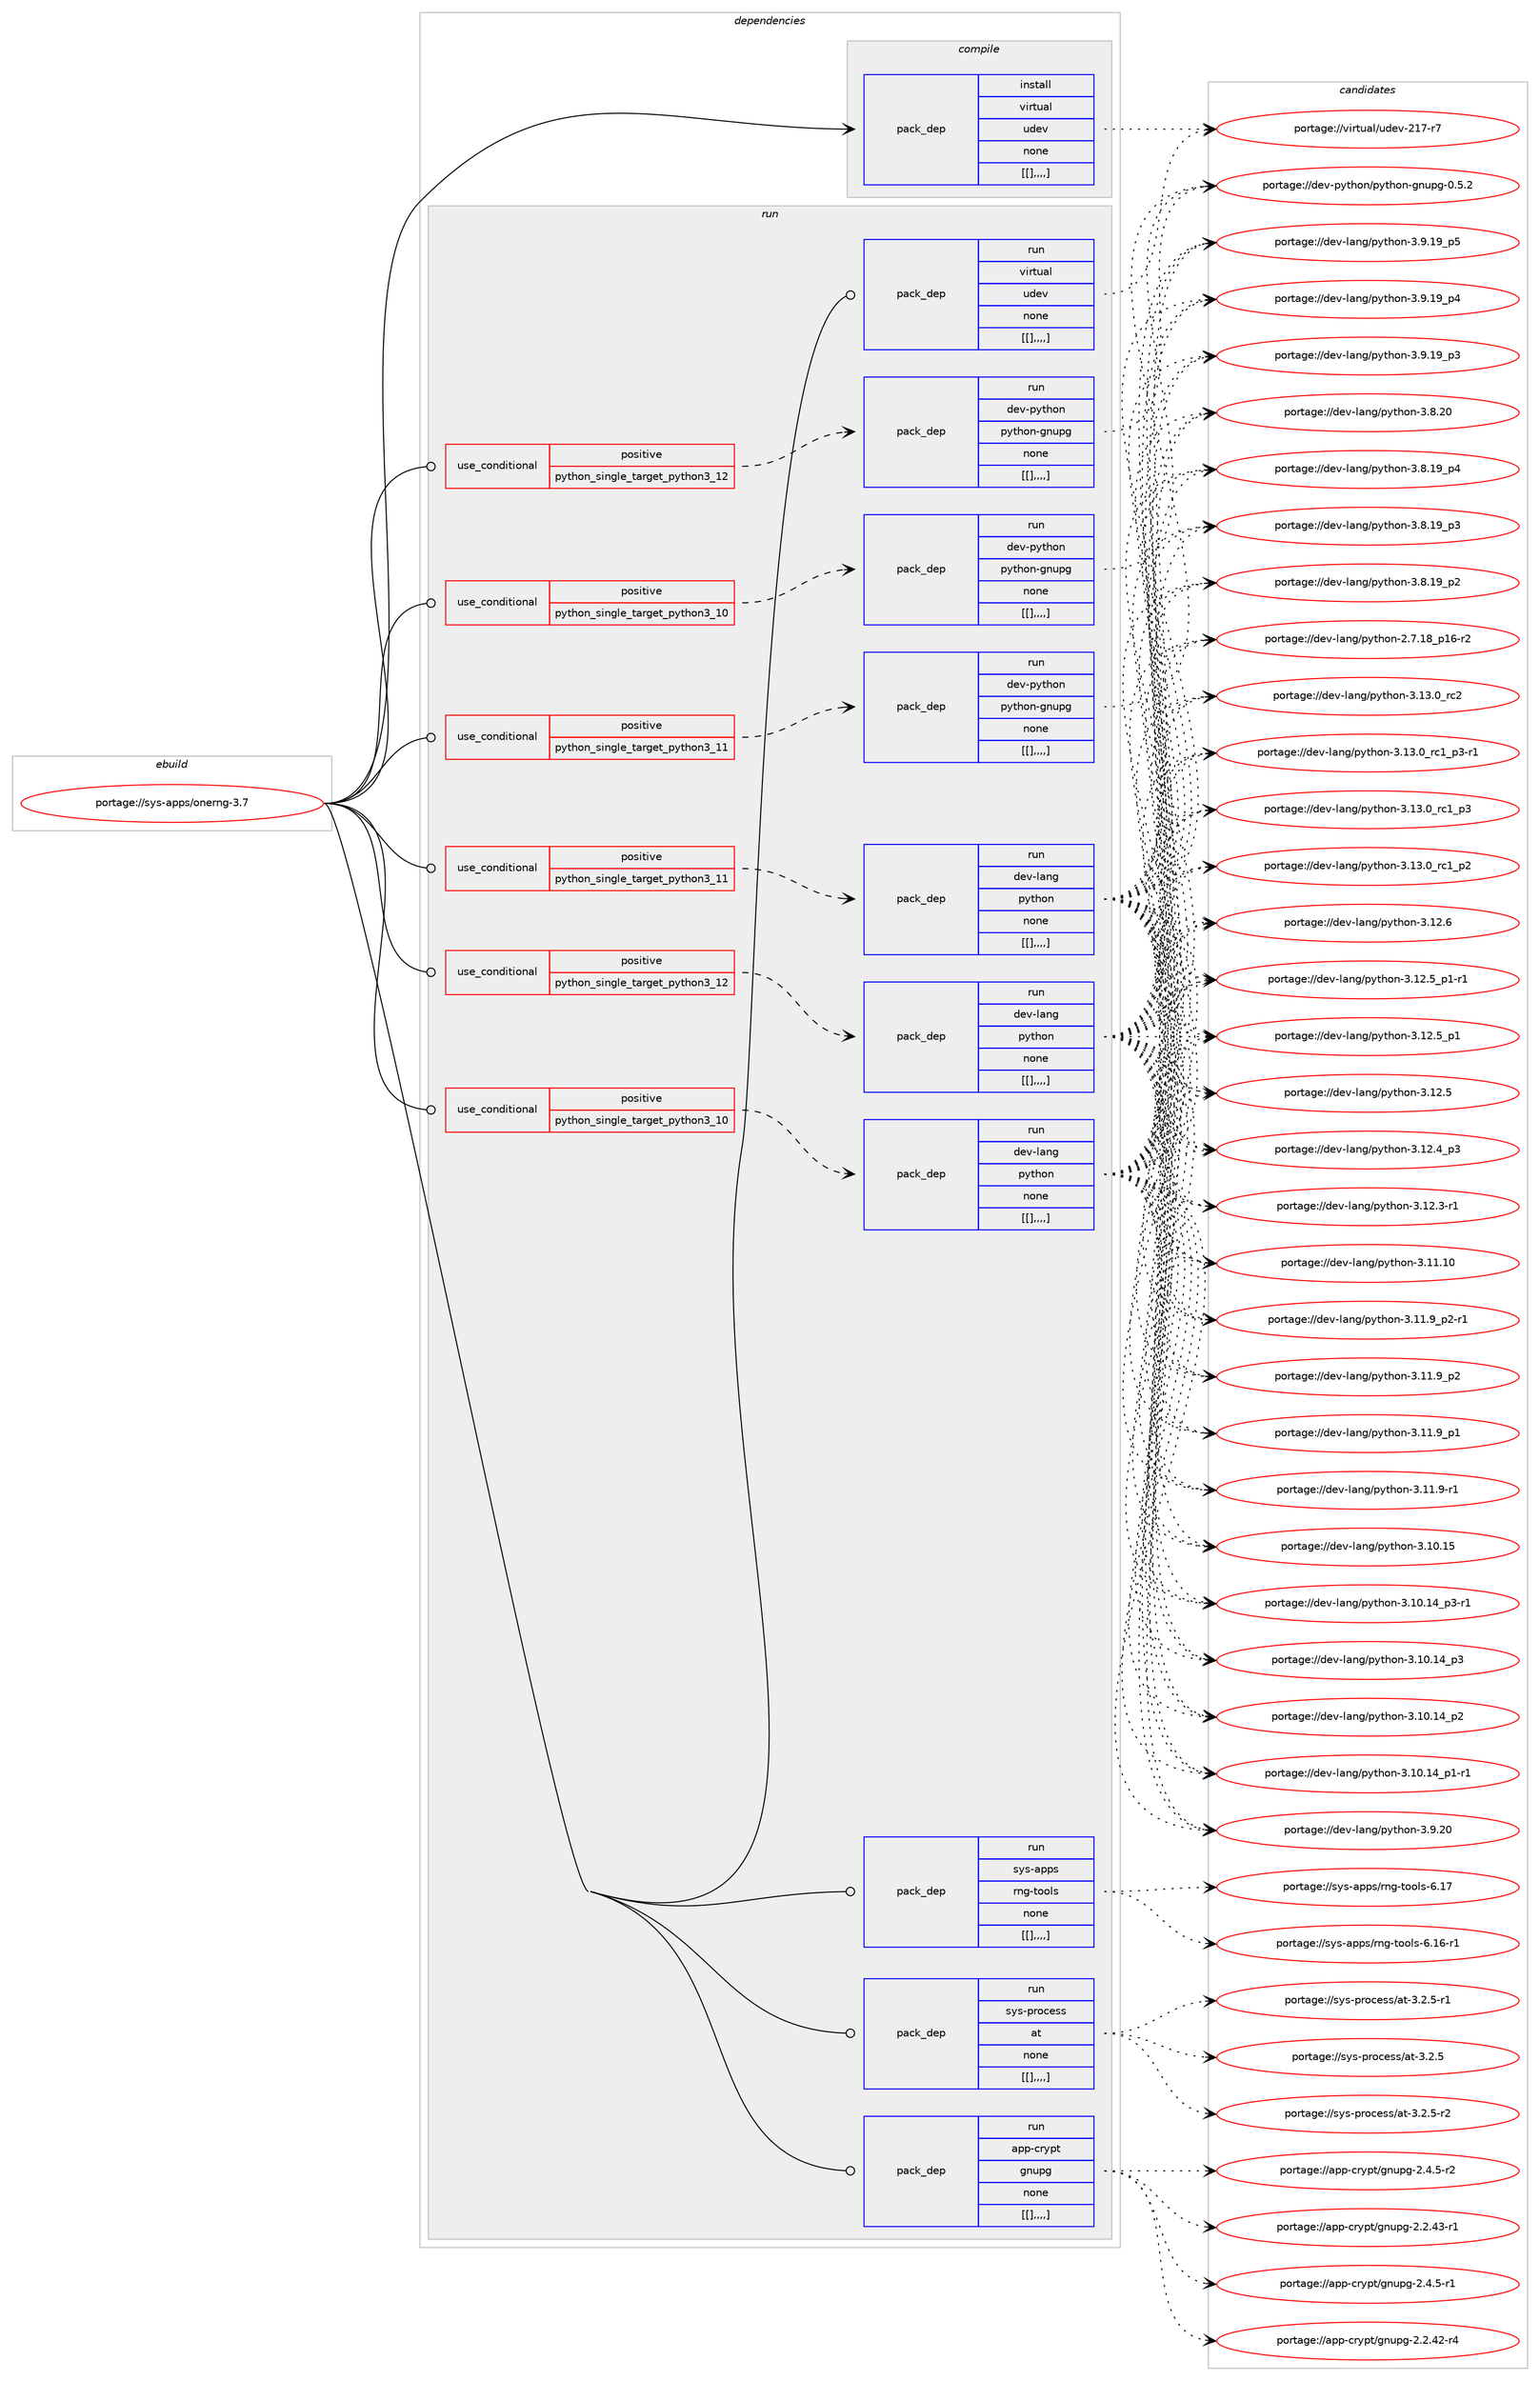 digraph prolog {

# *************
# Graph options
# *************

newrank=true;
concentrate=true;
compound=true;
graph [rankdir=LR,fontname=Helvetica,fontsize=10,ranksep=1.5];#, ranksep=2.5, nodesep=0.2];
edge  [arrowhead=vee];
node  [fontname=Helvetica,fontsize=10];

# **********
# The ebuild
# **********

subgraph cluster_leftcol {
color=gray;
label=<<i>ebuild</i>>;
id [label="portage://sys-apps/onerng-3.7", color=red, width=4, href="../sys-apps/onerng-3.7.svg"];
}

# ****************
# The dependencies
# ****************

subgraph cluster_midcol {
color=gray;
label=<<i>dependencies</i>>;
subgraph cluster_compile {
fillcolor="#eeeeee";
style=filled;
label=<<i>compile</i>>;
subgraph pack319407 {
dependency437937 [label=<<TABLE BORDER="0" CELLBORDER="1" CELLSPACING="0" CELLPADDING="4" WIDTH="220"><TR><TD ROWSPAN="6" CELLPADDING="30">pack_dep</TD></TR><TR><TD WIDTH="110">install</TD></TR><TR><TD>virtual</TD></TR><TR><TD>udev</TD></TR><TR><TD>none</TD></TR><TR><TD>[[],,,,]</TD></TR></TABLE>>, shape=none, color=blue];
}
id:e -> dependency437937:w [weight=20,style="solid",arrowhead="vee"];
}
subgraph cluster_compileandrun {
fillcolor="#eeeeee";
style=filled;
label=<<i>compile and run</i>>;
}
subgraph cluster_run {
fillcolor="#eeeeee";
style=filled;
label=<<i>run</i>>;
subgraph cond115476 {
dependency437938 [label=<<TABLE BORDER="0" CELLBORDER="1" CELLSPACING="0" CELLPADDING="4"><TR><TD ROWSPAN="3" CELLPADDING="10">use_conditional</TD></TR><TR><TD>positive</TD></TR><TR><TD>python_single_target_python3_10</TD></TR></TABLE>>, shape=none, color=red];
subgraph pack319408 {
dependency437939 [label=<<TABLE BORDER="0" CELLBORDER="1" CELLSPACING="0" CELLPADDING="4" WIDTH="220"><TR><TD ROWSPAN="6" CELLPADDING="30">pack_dep</TD></TR><TR><TD WIDTH="110">run</TD></TR><TR><TD>dev-lang</TD></TR><TR><TD>python</TD></TR><TR><TD>none</TD></TR><TR><TD>[[],,,,]</TD></TR></TABLE>>, shape=none, color=blue];
}
dependency437938:e -> dependency437939:w [weight=20,style="dashed",arrowhead="vee"];
}
id:e -> dependency437938:w [weight=20,style="solid",arrowhead="odot"];
subgraph cond115477 {
dependency437940 [label=<<TABLE BORDER="0" CELLBORDER="1" CELLSPACING="0" CELLPADDING="4"><TR><TD ROWSPAN="3" CELLPADDING="10">use_conditional</TD></TR><TR><TD>positive</TD></TR><TR><TD>python_single_target_python3_10</TD></TR></TABLE>>, shape=none, color=red];
subgraph pack319409 {
dependency437941 [label=<<TABLE BORDER="0" CELLBORDER="1" CELLSPACING="0" CELLPADDING="4" WIDTH="220"><TR><TD ROWSPAN="6" CELLPADDING="30">pack_dep</TD></TR><TR><TD WIDTH="110">run</TD></TR><TR><TD>dev-python</TD></TR><TR><TD>python-gnupg</TD></TR><TR><TD>none</TD></TR><TR><TD>[[],,,,]</TD></TR></TABLE>>, shape=none, color=blue];
}
dependency437940:e -> dependency437941:w [weight=20,style="dashed",arrowhead="vee"];
}
id:e -> dependency437940:w [weight=20,style="solid",arrowhead="odot"];
subgraph cond115478 {
dependency437942 [label=<<TABLE BORDER="0" CELLBORDER="1" CELLSPACING="0" CELLPADDING="4"><TR><TD ROWSPAN="3" CELLPADDING="10">use_conditional</TD></TR><TR><TD>positive</TD></TR><TR><TD>python_single_target_python3_11</TD></TR></TABLE>>, shape=none, color=red];
subgraph pack319410 {
dependency437943 [label=<<TABLE BORDER="0" CELLBORDER="1" CELLSPACING="0" CELLPADDING="4" WIDTH="220"><TR><TD ROWSPAN="6" CELLPADDING="30">pack_dep</TD></TR><TR><TD WIDTH="110">run</TD></TR><TR><TD>dev-lang</TD></TR><TR><TD>python</TD></TR><TR><TD>none</TD></TR><TR><TD>[[],,,,]</TD></TR></TABLE>>, shape=none, color=blue];
}
dependency437942:e -> dependency437943:w [weight=20,style="dashed",arrowhead="vee"];
}
id:e -> dependency437942:w [weight=20,style="solid",arrowhead="odot"];
subgraph cond115479 {
dependency437944 [label=<<TABLE BORDER="0" CELLBORDER="1" CELLSPACING="0" CELLPADDING="4"><TR><TD ROWSPAN="3" CELLPADDING="10">use_conditional</TD></TR><TR><TD>positive</TD></TR><TR><TD>python_single_target_python3_11</TD></TR></TABLE>>, shape=none, color=red];
subgraph pack319411 {
dependency437945 [label=<<TABLE BORDER="0" CELLBORDER="1" CELLSPACING="0" CELLPADDING="4" WIDTH="220"><TR><TD ROWSPAN="6" CELLPADDING="30">pack_dep</TD></TR><TR><TD WIDTH="110">run</TD></TR><TR><TD>dev-python</TD></TR><TR><TD>python-gnupg</TD></TR><TR><TD>none</TD></TR><TR><TD>[[],,,,]</TD></TR></TABLE>>, shape=none, color=blue];
}
dependency437944:e -> dependency437945:w [weight=20,style="dashed",arrowhead="vee"];
}
id:e -> dependency437944:w [weight=20,style="solid",arrowhead="odot"];
subgraph cond115480 {
dependency437946 [label=<<TABLE BORDER="0" CELLBORDER="1" CELLSPACING="0" CELLPADDING="4"><TR><TD ROWSPAN="3" CELLPADDING="10">use_conditional</TD></TR><TR><TD>positive</TD></TR><TR><TD>python_single_target_python3_12</TD></TR></TABLE>>, shape=none, color=red];
subgraph pack319412 {
dependency437947 [label=<<TABLE BORDER="0" CELLBORDER="1" CELLSPACING="0" CELLPADDING="4" WIDTH="220"><TR><TD ROWSPAN="6" CELLPADDING="30">pack_dep</TD></TR><TR><TD WIDTH="110">run</TD></TR><TR><TD>dev-lang</TD></TR><TR><TD>python</TD></TR><TR><TD>none</TD></TR><TR><TD>[[],,,,]</TD></TR></TABLE>>, shape=none, color=blue];
}
dependency437946:e -> dependency437947:w [weight=20,style="dashed",arrowhead="vee"];
}
id:e -> dependency437946:w [weight=20,style="solid",arrowhead="odot"];
subgraph cond115481 {
dependency437948 [label=<<TABLE BORDER="0" CELLBORDER="1" CELLSPACING="0" CELLPADDING="4"><TR><TD ROWSPAN="3" CELLPADDING="10">use_conditional</TD></TR><TR><TD>positive</TD></TR><TR><TD>python_single_target_python3_12</TD></TR></TABLE>>, shape=none, color=red];
subgraph pack319413 {
dependency437949 [label=<<TABLE BORDER="0" CELLBORDER="1" CELLSPACING="0" CELLPADDING="4" WIDTH="220"><TR><TD ROWSPAN="6" CELLPADDING="30">pack_dep</TD></TR><TR><TD WIDTH="110">run</TD></TR><TR><TD>dev-python</TD></TR><TR><TD>python-gnupg</TD></TR><TR><TD>none</TD></TR><TR><TD>[[],,,,]</TD></TR></TABLE>>, shape=none, color=blue];
}
dependency437948:e -> dependency437949:w [weight=20,style="dashed",arrowhead="vee"];
}
id:e -> dependency437948:w [weight=20,style="solid",arrowhead="odot"];
subgraph pack319414 {
dependency437950 [label=<<TABLE BORDER="0" CELLBORDER="1" CELLSPACING="0" CELLPADDING="4" WIDTH="220"><TR><TD ROWSPAN="6" CELLPADDING="30">pack_dep</TD></TR><TR><TD WIDTH="110">run</TD></TR><TR><TD>app-crypt</TD></TR><TR><TD>gnupg</TD></TR><TR><TD>none</TD></TR><TR><TD>[[],,,,]</TD></TR></TABLE>>, shape=none, color=blue];
}
id:e -> dependency437950:w [weight=20,style="solid",arrowhead="odot"];
subgraph pack319415 {
dependency437951 [label=<<TABLE BORDER="0" CELLBORDER="1" CELLSPACING="0" CELLPADDING="4" WIDTH="220"><TR><TD ROWSPAN="6" CELLPADDING="30">pack_dep</TD></TR><TR><TD WIDTH="110">run</TD></TR><TR><TD>sys-apps</TD></TR><TR><TD>rng-tools</TD></TR><TR><TD>none</TD></TR><TR><TD>[[],,,,]</TD></TR></TABLE>>, shape=none, color=blue];
}
id:e -> dependency437951:w [weight=20,style="solid",arrowhead="odot"];
subgraph pack319416 {
dependency437952 [label=<<TABLE BORDER="0" CELLBORDER="1" CELLSPACING="0" CELLPADDING="4" WIDTH="220"><TR><TD ROWSPAN="6" CELLPADDING="30">pack_dep</TD></TR><TR><TD WIDTH="110">run</TD></TR><TR><TD>sys-process</TD></TR><TR><TD>at</TD></TR><TR><TD>none</TD></TR><TR><TD>[[],,,,]</TD></TR></TABLE>>, shape=none, color=blue];
}
id:e -> dependency437952:w [weight=20,style="solid",arrowhead="odot"];
subgraph pack319417 {
dependency437953 [label=<<TABLE BORDER="0" CELLBORDER="1" CELLSPACING="0" CELLPADDING="4" WIDTH="220"><TR><TD ROWSPAN="6" CELLPADDING="30">pack_dep</TD></TR><TR><TD WIDTH="110">run</TD></TR><TR><TD>virtual</TD></TR><TR><TD>udev</TD></TR><TR><TD>none</TD></TR><TR><TD>[[],,,,]</TD></TR></TABLE>>, shape=none, color=blue];
}
id:e -> dependency437953:w [weight=20,style="solid",arrowhead="odot"];
}
}

# **************
# The candidates
# **************

subgraph cluster_choices {
rank=same;
color=gray;
label=<<i>candidates</i>>;

subgraph choice319407 {
color=black;
nodesep=1;
choice1181051141161179710847117100101118455049554511455 [label="portage://virtual/udev-217-r7", color=red, width=4,href="../virtual/udev-217-r7.svg"];
dependency437937:e -> choice1181051141161179710847117100101118455049554511455:w [style=dotted,weight="100"];
}
subgraph choice319408 {
color=black;
nodesep=1;
choice10010111845108971101034711212111610411111045514649514648951149950 [label="portage://dev-lang/python-3.13.0_rc2", color=red, width=4,href="../dev-lang/python-3.13.0_rc2.svg"];
choice1001011184510897110103471121211161041111104551464951464895114994995112514511449 [label="portage://dev-lang/python-3.13.0_rc1_p3-r1", color=red, width=4,href="../dev-lang/python-3.13.0_rc1_p3-r1.svg"];
choice100101118451089711010347112121116104111110455146495146489511499499511251 [label="portage://dev-lang/python-3.13.0_rc1_p3", color=red, width=4,href="../dev-lang/python-3.13.0_rc1_p3.svg"];
choice100101118451089711010347112121116104111110455146495146489511499499511250 [label="portage://dev-lang/python-3.13.0_rc1_p2", color=red, width=4,href="../dev-lang/python-3.13.0_rc1_p2.svg"];
choice10010111845108971101034711212111610411111045514649504654 [label="portage://dev-lang/python-3.12.6", color=red, width=4,href="../dev-lang/python-3.12.6.svg"];
choice1001011184510897110103471121211161041111104551464950465395112494511449 [label="portage://dev-lang/python-3.12.5_p1-r1", color=red, width=4,href="../dev-lang/python-3.12.5_p1-r1.svg"];
choice100101118451089711010347112121116104111110455146495046539511249 [label="portage://dev-lang/python-3.12.5_p1", color=red, width=4,href="../dev-lang/python-3.12.5_p1.svg"];
choice10010111845108971101034711212111610411111045514649504653 [label="portage://dev-lang/python-3.12.5", color=red, width=4,href="../dev-lang/python-3.12.5.svg"];
choice100101118451089711010347112121116104111110455146495046529511251 [label="portage://dev-lang/python-3.12.4_p3", color=red, width=4,href="../dev-lang/python-3.12.4_p3.svg"];
choice100101118451089711010347112121116104111110455146495046514511449 [label="portage://dev-lang/python-3.12.3-r1", color=red, width=4,href="../dev-lang/python-3.12.3-r1.svg"];
choice1001011184510897110103471121211161041111104551464949464948 [label="portage://dev-lang/python-3.11.10", color=red, width=4,href="../dev-lang/python-3.11.10.svg"];
choice1001011184510897110103471121211161041111104551464949465795112504511449 [label="portage://dev-lang/python-3.11.9_p2-r1", color=red, width=4,href="../dev-lang/python-3.11.9_p2-r1.svg"];
choice100101118451089711010347112121116104111110455146494946579511250 [label="portage://dev-lang/python-3.11.9_p2", color=red, width=4,href="../dev-lang/python-3.11.9_p2.svg"];
choice100101118451089711010347112121116104111110455146494946579511249 [label="portage://dev-lang/python-3.11.9_p1", color=red, width=4,href="../dev-lang/python-3.11.9_p1.svg"];
choice100101118451089711010347112121116104111110455146494946574511449 [label="portage://dev-lang/python-3.11.9-r1", color=red, width=4,href="../dev-lang/python-3.11.9-r1.svg"];
choice1001011184510897110103471121211161041111104551464948464953 [label="portage://dev-lang/python-3.10.15", color=red, width=4,href="../dev-lang/python-3.10.15.svg"];
choice100101118451089711010347112121116104111110455146494846495295112514511449 [label="portage://dev-lang/python-3.10.14_p3-r1", color=red, width=4,href="../dev-lang/python-3.10.14_p3-r1.svg"];
choice10010111845108971101034711212111610411111045514649484649529511251 [label="portage://dev-lang/python-3.10.14_p3", color=red, width=4,href="../dev-lang/python-3.10.14_p3.svg"];
choice10010111845108971101034711212111610411111045514649484649529511250 [label="portage://dev-lang/python-3.10.14_p2", color=red, width=4,href="../dev-lang/python-3.10.14_p2.svg"];
choice100101118451089711010347112121116104111110455146494846495295112494511449 [label="portage://dev-lang/python-3.10.14_p1-r1", color=red, width=4,href="../dev-lang/python-3.10.14_p1-r1.svg"];
choice10010111845108971101034711212111610411111045514657465048 [label="portage://dev-lang/python-3.9.20", color=red, width=4,href="../dev-lang/python-3.9.20.svg"];
choice100101118451089711010347112121116104111110455146574649579511253 [label="portage://dev-lang/python-3.9.19_p5", color=red, width=4,href="../dev-lang/python-3.9.19_p5.svg"];
choice100101118451089711010347112121116104111110455146574649579511252 [label="portage://dev-lang/python-3.9.19_p4", color=red, width=4,href="../dev-lang/python-3.9.19_p4.svg"];
choice100101118451089711010347112121116104111110455146574649579511251 [label="portage://dev-lang/python-3.9.19_p3", color=red, width=4,href="../dev-lang/python-3.9.19_p3.svg"];
choice10010111845108971101034711212111610411111045514656465048 [label="portage://dev-lang/python-3.8.20", color=red, width=4,href="../dev-lang/python-3.8.20.svg"];
choice100101118451089711010347112121116104111110455146564649579511252 [label="portage://dev-lang/python-3.8.19_p4", color=red, width=4,href="../dev-lang/python-3.8.19_p4.svg"];
choice100101118451089711010347112121116104111110455146564649579511251 [label="portage://dev-lang/python-3.8.19_p3", color=red, width=4,href="../dev-lang/python-3.8.19_p3.svg"];
choice100101118451089711010347112121116104111110455146564649579511250 [label="portage://dev-lang/python-3.8.19_p2", color=red, width=4,href="../dev-lang/python-3.8.19_p2.svg"];
choice100101118451089711010347112121116104111110455046554649569511249544511450 [label="portage://dev-lang/python-2.7.18_p16-r2", color=red, width=4,href="../dev-lang/python-2.7.18_p16-r2.svg"];
dependency437939:e -> choice10010111845108971101034711212111610411111045514649514648951149950:w [style=dotted,weight="100"];
dependency437939:e -> choice1001011184510897110103471121211161041111104551464951464895114994995112514511449:w [style=dotted,weight="100"];
dependency437939:e -> choice100101118451089711010347112121116104111110455146495146489511499499511251:w [style=dotted,weight="100"];
dependency437939:e -> choice100101118451089711010347112121116104111110455146495146489511499499511250:w [style=dotted,weight="100"];
dependency437939:e -> choice10010111845108971101034711212111610411111045514649504654:w [style=dotted,weight="100"];
dependency437939:e -> choice1001011184510897110103471121211161041111104551464950465395112494511449:w [style=dotted,weight="100"];
dependency437939:e -> choice100101118451089711010347112121116104111110455146495046539511249:w [style=dotted,weight="100"];
dependency437939:e -> choice10010111845108971101034711212111610411111045514649504653:w [style=dotted,weight="100"];
dependency437939:e -> choice100101118451089711010347112121116104111110455146495046529511251:w [style=dotted,weight="100"];
dependency437939:e -> choice100101118451089711010347112121116104111110455146495046514511449:w [style=dotted,weight="100"];
dependency437939:e -> choice1001011184510897110103471121211161041111104551464949464948:w [style=dotted,weight="100"];
dependency437939:e -> choice1001011184510897110103471121211161041111104551464949465795112504511449:w [style=dotted,weight="100"];
dependency437939:e -> choice100101118451089711010347112121116104111110455146494946579511250:w [style=dotted,weight="100"];
dependency437939:e -> choice100101118451089711010347112121116104111110455146494946579511249:w [style=dotted,weight="100"];
dependency437939:e -> choice100101118451089711010347112121116104111110455146494946574511449:w [style=dotted,weight="100"];
dependency437939:e -> choice1001011184510897110103471121211161041111104551464948464953:w [style=dotted,weight="100"];
dependency437939:e -> choice100101118451089711010347112121116104111110455146494846495295112514511449:w [style=dotted,weight="100"];
dependency437939:e -> choice10010111845108971101034711212111610411111045514649484649529511251:w [style=dotted,weight="100"];
dependency437939:e -> choice10010111845108971101034711212111610411111045514649484649529511250:w [style=dotted,weight="100"];
dependency437939:e -> choice100101118451089711010347112121116104111110455146494846495295112494511449:w [style=dotted,weight="100"];
dependency437939:e -> choice10010111845108971101034711212111610411111045514657465048:w [style=dotted,weight="100"];
dependency437939:e -> choice100101118451089711010347112121116104111110455146574649579511253:w [style=dotted,weight="100"];
dependency437939:e -> choice100101118451089711010347112121116104111110455146574649579511252:w [style=dotted,weight="100"];
dependency437939:e -> choice100101118451089711010347112121116104111110455146574649579511251:w [style=dotted,weight="100"];
dependency437939:e -> choice10010111845108971101034711212111610411111045514656465048:w [style=dotted,weight="100"];
dependency437939:e -> choice100101118451089711010347112121116104111110455146564649579511252:w [style=dotted,weight="100"];
dependency437939:e -> choice100101118451089711010347112121116104111110455146564649579511251:w [style=dotted,weight="100"];
dependency437939:e -> choice100101118451089711010347112121116104111110455146564649579511250:w [style=dotted,weight="100"];
dependency437939:e -> choice100101118451089711010347112121116104111110455046554649569511249544511450:w [style=dotted,weight="100"];
}
subgraph choice319409 {
color=black;
nodesep=1;
choice100101118451121211161041111104711212111610411111045103110117112103454846534650 [label="portage://dev-python/python-gnupg-0.5.2", color=red, width=4,href="../dev-python/python-gnupg-0.5.2.svg"];
dependency437941:e -> choice100101118451121211161041111104711212111610411111045103110117112103454846534650:w [style=dotted,weight="100"];
}
subgraph choice319410 {
color=black;
nodesep=1;
choice10010111845108971101034711212111610411111045514649514648951149950 [label="portage://dev-lang/python-3.13.0_rc2", color=red, width=4,href="../dev-lang/python-3.13.0_rc2.svg"];
choice1001011184510897110103471121211161041111104551464951464895114994995112514511449 [label="portage://dev-lang/python-3.13.0_rc1_p3-r1", color=red, width=4,href="../dev-lang/python-3.13.0_rc1_p3-r1.svg"];
choice100101118451089711010347112121116104111110455146495146489511499499511251 [label="portage://dev-lang/python-3.13.0_rc1_p3", color=red, width=4,href="../dev-lang/python-3.13.0_rc1_p3.svg"];
choice100101118451089711010347112121116104111110455146495146489511499499511250 [label="portage://dev-lang/python-3.13.0_rc1_p2", color=red, width=4,href="../dev-lang/python-3.13.0_rc1_p2.svg"];
choice10010111845108971101034711212111610411111045514649504654 [label="portage://dev-lang/python-3.12.6", color=red, width=4,href="../dev-lang/python-3.12.6.svg"];
choice1001011184510897110103471121211161041111104551464950465395112494511449 [label="portage://dev-lang/python-3.12.5_p1-r1", color=red, width=4,href="../dev-lang/python-3.12.5_p1-r1.svg"];
choice100101118451089711010347112121116104111110455146495046539511249 [label="portage://dev-lang/python-3.12.5_p1", color=red, width=4,href="../dev-lang/python-3.12.5_p1.svg"];
choice10010111845108971101034711212111610411111045514649504653 [label="portage://dev-lang/python-3.12.5", color=red, width=4,href="../dev-lang/python-3.12.5.svg"];
choice100101118451089711010347112121116104111110455146495046529511251 [label="portage://dev-lang/python-3.12.4_p3", color=red, width=4,href="../dev-lang/python-3.12.4_p3.svg"];
choice100101118451089711010347112121116104111110455146495046514511449 [label="portage://dev-lang/python-3.12.3-r1", color=red, width=4,href="../dev-lang/python-3.12.3-r1.svg"];
choice1001011184510897110103471121211161041111104551464949464948 [label="portage://dev-lang/python-3.11.10", color=red, width=4,href="../dev-lang/python-3.11.10.svg"];
choice1001011184510897110103471121211161041111104551464949465795112504511449 [label="portage://dev-lang/python-3.11.9_p2-r1", color=red, width=4,href="../dev-lang/python-3.11.9_p2-r1.svg"];
choice100101118451089711010347112121116104111110455146494946579511250 [label="portage://dev-lang/python-3.11.9_p2", color=red, width=4,href="../dev-lang/python-3.11.9_p2.svg"];
choice100101118451089711010347112121116104111110455146494946579511249 [label="portage://dev-lang/python-3.11.9_p1", color=red, width=4,href="../dev-lang/python-3.11.9_p1.svg"];
choice100101118451089711010347112121116104111110455146494946574511449 [label="portage://dev-lang/python-3.11.9-r1", color=red, width=4,href="../dev-lang/python-3.11.9-r1.svg"];
choice1001011184510897110103471121211161041111104551464948464953 [label="portage://dev-lang/python-3.10.15", color=red, width=4,href="../dev-lang/python-3.10.15.svg"];
choice100101118451089711010347112121116104111110455146494846495295112514511449 [label="portage://dev-lang/python-3.10.14_p3-r1", color=red, width=4,href="../dev-lang/python-3.10.14_p3-r1.svg"];
choice10010111845108971101034711212111610411111045514649484649529511251 [label="portage://dev-lang/python-3.10.14_p3", color=red, width=4,href="../dev-lang/python-3.10.14_p3.svg"];
choice10010111845108971101034711212111610411111045514649484649529511250 [label="portage://dev-lang/python-3.10.14_p2", color=red, width=4,href="../dev-lang/python-3.10.14_p2.svg"];
choice100101118451089711010347112121116104111110455146494846495295112494511449 [label="portage://dev-lang/python-3.10.14_p1-r1", color=red, width=4,href="../dev-lang/python-3.10.14_p1-r1.svg"];
choice10010111845108971101034711212111610411111045514657465048 [label="portage://dev-lang/python-3.9.20", color=red, width=4,href="../dev-lang/python-3.9.20.svg"];
choice100101118451089711010347112121116104111110455146574649579511253 [label="portage://dev-lang/python-3.9.19_p5", color=red, width=4,href="../dev-lang/python-3.9.19_p5.svg"];
choice100101118451089711010347112121116104111110455146574649579511252 [label="portage://dev-lang/python-3.9.19_p4", color=red, width=4,href="../dev-lang/python-3.9.19_p4.svg"];
choice100101118451089711010347112121116104111110455146574649579511251 [label="portage://dev-lang/python-3.9.19_p3", color=red, width=4,href="../dev-lang/python-3.9.19_p3.svg"];
choice10010111845108971101034711212111610411111045514656465048 [label="portage://dev-lang/python-3.8.20", color=red, width=4,href="../dev-lang/python-3.8.20.svg"];
choice100101118451089711010347112121116104111110455146564649579511252 [label="portage://dev-lang/python-3.8.19_p4", color=red, width=4,href="../dev-lang/python-3.8.19_p4.svg"];
choice100101118451089711010347112121116104111110455146564649579511251 [label="portage://dev-lang/python-3.8.19_p3", color=red, width=4,href="../dev-lang/python-3.8.19_p3.svg"];
choice100101118451089711010347112121116104111110455146564649579511250 [label="portage://dev-lang/python-3.8.19_p2", color=red, width=4,href="../dev-lang/python-3.8.19_p2.svg"];
choice100101118451089711010347112121116104111110455046554649569511249544511450 [label="portage://dev-lang/python-2.7.18_p16-r2", color=red, width=4,href="../dev-lang/python-2.7.18_p16-r2.svg"];
dependency437943:e -> choice10010111845108971101034711212111610411111045514649514648951149950:w [style=dotted,weight="100"];
dependency437943:e -> choice1001011184510897110103471121211161041111104551464951464895114994995112514511449:w [style=dotted,weight="100"];
dependency437943:e -> choice100101118451089711010347112121116104111110455146495146489511499499511251:w [style=dotted,weight="100"];
dependency437943:e -> choice100101118451089711010347112121116104111110455146495146489511499499511250:w [style=dotted,weight="100"];
dependency437943:e -> choice10010111845108971101034711212111610411111045514649504654:w [style=dotted,weight="100"];
dependency437943:e -> choice1001011184510897110103471121211161041111104551464950465395112494511449:w [style=dotted,weight="100"];
dependency437943:e -> choice100101118451089711010347112121116104111110455146495046539511249:w [style=dotted,weight="100"];
dependency437943:e -> choice10010111845108971101034711212111610411111045514649504653:w [style=dotted,weight="100"];
dependency437943:e -> choice100101118451089711010347112121116104111110455146495046529511251:w [style=dotted,weight="100"];
dependency437943:e -> choice100101118451089711010347112121116104111110455146495046514511449:w [style=dotted,weight="100"];
dependency437943:e -> choice1001011184510897110103471121211161041111104551464949464948:w [style=dotted,weight="100"];
dependency437943:e -> choice1001011184510897110103471121211161041111104551464949465795112504511449:w [style=dotted,weight="100"];
dependency437943:e -> choice100101118451089711010347112121116104111110455146494946579511250:w [style=dotted,weight="100"];
dependency437943:e -> choice100101118451089711010347112121116104111110455146494946579511249:w [style=dotted,weight="100"];
dependency437943:e -> choice100101118451089711010347112121116104111110455146494946574511449:w [style=dotted,weight="100"];
dependency437943:e -> choice1001011184510897110103471121211161041111104551464948464953:w [style=dotted,weight="100"];
dependency437943:e -> choice100101118451089711010347112121116104111110455146494846495295112514511449:w [style=dotted,weight="100"];
dependency437943:e -> choice10010111845108971101034711212111610411111045514649484649529511251:w [style=dotted,weight="100"];
dependency437943:e -> choice10010111845108971101034711212111610411111045514649484649529511250:w [style=dotted,weight="100"];
dependency437943:e -> choice100101118451089711010347112121116104111110455146494846495295112494511449:w [style=dotted,weight="100"];
dependency437943:e -> choice10010111845108971101034711212111610411111045514657465048:w [style=dotted,weight="100"];
dependency437943:e -> choice100101118451089711010347112121116104111110455146574649579511253:w [style=dotted,weight="100"];
dependency437943:e -> choice100101118451089711010347112121116104111110455146574649579511252:w [style=dotted,weight="100"];
dependency437943:e -> choice100101118451089711010347112121116104111110455146574649579511251:w [style=dotted,weight="100"];
dependency437943:e -> choice10010111845108971101034711212111610411111045514656465048:w [style=dotted,weight="100"];
dependency437943:e -> choice100101118451089711010347112121116104111110455146564649579511252:w [style=dotted,weight="100"];
dependency437943:e -> choice100101118451089711010347112121116104111110455146564649579511251:w [style=dotted,weight="100"];
dependency437943:e -> choice100101118451089711010347112121116104111110455146564649579511250:w [style=dotted,weight="100"];
dependency437943:e -> choice100101118451089711010347112121116104111110455046554649569511249544511450:w [style=dotted,weight="100"];
}
subgraph choice319411 {
color=black;
nodesep=1;
choice100101118451121211161041111104711212111610411111045103110117112103454846534650 [label="portage://dev-python/python-gnupg-0.5.2", color=red, width=4,href="../dev-python/python-gnupg-0.5.2.svg"];
dependency437945:e -> choice100101118451121211161041111104711212111610411111045103110117112103454846534650:w [style=dotted,weight="100"];
}
subgraph choice319412 {
color=black;
nodesep=1;
choice10010111845108971101034711212111610411111045514649514648951149950 [label="portage://dev-lang/python-3.13.0_rc2", color=red, width=4,href="../dev-lang/python-3.13.0_rc2.svg"];
choice1001011184510897110103471121211161041111104551464951464895114994995112514511449 [label="portage://dev-lang/python-3.13.0_rc1_p3-r1", color=red, width=4,href="../dev-lang/python-3.13.0_rc1_p3-r1.svg"];
choice100101118451089711010347112121116104111110455146495146489511499499511251 [label="portage://dev-lang/python-3.13.0_rc1_p3", color=red, width=4,href="../dev-lang/python-3.13.0_rc1_p3.svg"];
choice100101118451089711010347112121116104111110455146495146489511499499511250 [label="portage://dev-lang/python-3.13.0_rc1_p2", color=red, width=4,href="../dev-lang/python-3.13.0_rc1_p2.svg"];
choice10010111845108971101034711212111610411111045514649504654 [label="portage://dev-lang/python-3.12.6", color=red, width=4,href="../dev-lang/python-3.12.6.svg"];
choice1001011184510897110103471121211161041111104551464950465395112494511449 [label="portage://dev-lang/python-3.12.5_p1-r1", color=red, width=4,href="../dev-lang/python-3.12.5_p1-r1.svg"];
choice100101118451089711010347112121116104111110455146495046539511249 [label="portage://dev-lang/python-3.12.5_p1", color=red, width=4,href="../dev-lang/python-3.12.5_p1.svg"];
choice10010111845108971101034711212111610411111045514649504653 [label="portage://dev-lang/python-3.12.5", color=red, width=4,href="../dev-lang/python-3.12.5.svg"];
choice100101118451089711010347112121116104111110455146495046529511251 [label="portage://dev-lang/python-3.12.4_p3", color=red, width=4,href="../dev-lang/python-3.12.4_p3.svg"];
choice100101118451089711010347112121116104111110455146495046514511449 [label="portage://dev-lang/python-3.12.3-r1", color=red, width=4,href="../dev-lang/python-3.12.3-r1.svg"];
choice1001011184510897110103471121211161041111104551464949464948 [label="portage://dev-lang/python-3.11.10", color=red, width=4,href="../dev-lang/python-3.11.10.svg"];
choice1001011184510897110103471121211161041111104551464949465795112504511449 [label="portage://dev-lang/python-3.11.9_p2-r1", color=red, width=4,href="../dev-lang/python-3.11.9_p2-r1.svg"];
choice100101118451089711010347112121116104111110455146494946579511250 [label="portage://dev-lang/python-3.11.9_p2", color=red, width=4,href="../dev-lang/python-3.11.9_p2.svg"];
choice100101118451089711010347112121116104111110455146494946579511249 [label="portage://dev-lang/python-3.11.9_p1", color=red, width=4,href="../dev-lang/python-3.11.9_p1.svg"];
choice100101118451089711010347112121116104111110455146494946574511449 [label="portage://dev-lang/python-3.11.9-r1", color=red, width=4,href="../dev-lang/python-3.11.9-r1.svg"];
choice1001011184510897110103471121211161041111104551464948464953 [label="portage://dev-lang/python-3.10.15", color=red, width=4,href="../dev-lang/python-3.10.15.svg"];
choice100101118451089711010347112121116104111110455146494846495295112514511449 [label="portage://dev-lang/python-3.10.14_p3-r1", color=red, width=4,href="../dev-lang/python-3.10.14_p3-r1.svg"];
choice10010111845108971101034711212111610411111045514649484649529511251 [label="portage://dev-lang/python-3.10.14_p3", color=red, width=4,href="../dev-lang/python-3.10.14_p3.svg"];
choice10010111845108971101034711212111610411111045514649484649529511250 [label="portage://dev-lang/python-3.10.14_p2", color=red, width=4,href="../dev-lang/python-3.10.14_p2.svg"];
choice100101118451089711010347112121116104111110455146494846495295112494511449 [label="portage://dev-lang/python-3.10.14_p1-r1", color=red, width=4,href="../dev-lang/python-3.10.14_p1-r1.svg"];
choice10010111845108971101034711212111610411111045514657465048 [label="portage://dev-lang/python-3.9.20", color=red, width=4,href="../dev-lang/python-3.9.20.svg"];
choice100101118451089711010347112121116104111110455146574649579511253 [label="portage://dev-lang/python-3.9.19_p5", color=red, width=4,href="../dev-lang/python-3.9.19_p5.svg"];
choice100101118451089711010347112121116104111110455146574649579511252 [label="portage://dev-lang/python-3.9.19_p4", color=red, width=4,href="../dev-lang/python-3.9.19_p4.svg"];
choice100101118451089711010347112121116104111110455146574649579511251 [label="portage://dev-lang/python-3.9.19_p3", color=red, width=4,href="../dev-lang/python-3.9.19_p3.svg"];
choice10010111845108971101034711212111610411111045514656465048 [label="portage://dev-lang/python-3.8.20", color=red, width=4,href="../dev-lang/python-3.8.20.svg"];
choice100101118451089711010347112121116104111110455146564649579511252 [label="portage://dev-lang/python-3.8.19_p4", color=red, width=4,href="../dev-lang/python-3.8.19_p4.svg"];
choice100101118451089711010347112121116104111110455146564649579511251 [label="portage://dev-lang/python-3.8.19_p3", color=red, width=4,href="../dev-lang/python-3.8.19_p3.svg"];
choice100101118451089711010347112121116104111110455146564649579511250 [label="portage://dev-lang/python-3.8.19_p2", color=red, width=4,href="../dev-lang/python-3.8.19_p2.svg"];
choice100101118451089711010347112121116104111110455046554649569511249544511450 [label="portage://dev-lang/python-2.7.18_p16-r2", color=red, width=4,href="../dev-lang/python-2.7.18_p16-r2.svg"];
dependency437947:e -> choice10010111845108971101034711212111610411111045514649514648951149950:w [style=dotted,weight="100"];
dependency437947:e -> choice1001011184510897110103471121211161041111104551464951464895114994995112514511449:w [style=dotted,weight="100"];
dependency437947:e -> choice100101118451089711010347112121116104111110455146495146489511499499511251:w [style=dotted,weight="100"];
dependency437947:e -> choice100101118451089711010347112121116104111110455146495146489511499499511250:w [style=dotted,weight="100"];
dependency437947:e -> choice10010111845108971101034711212111610411111045514649504654:w [style=dotted,weight="100"];
dependency437947:e -> choice1001011184510897110103471121211161041111104551464950465395112494511449:w [style=dotted,weight="100"];
dependency437947:e -> choice100101118451089711010347112121116104111110455146495046539511249:w [style=dotted,weight="100"];
dependency437947:e -> choice10010111845108971101034711212111610411111045514649504653:w [style=dotted,weight="100"];
dependency437947:e -> choice100101118451089711010347112121116104111110455146495046529511251:w [style=dotted,weight="100"];
dependency437947:e -> choice100101118451089711010347112121116104111110455146495046514511449:w [style=dotted,weight="100"];
dependency437947:e -> choice1001011184510897110103471121211161041111104551464949464948:w [style=dotted,weight="100"];
dependency437947:e -> choice1001011184510897110103471121211161041111104551464949465795112504511449:w [style=dotted,weight="100"];
dependency437947:e -> choice100101118451089711010347112121116104111110455146494946579511250:w [style=dotted,weight="100"];
dependency437947:e -> choice100101118451089711010347112121116104111110455146494946579511249:w [style=dotted,weight="100"];
dependency437947:e -> choice100101118451089711010347112121116104111110455146494946574511449:w [style=dotted,weight="100"];
dependency437947:e -> choice1001011184510897110103471121211161041111104551464948464953:w [style=dotted,weight="100"];
dependency437947:e -> choice100101118451089711010347112121116104111110455146494846495295112514511449:w [style=dotted,weight="100"];
dependency437947:e -> choice10010111845108971101034711212111610411111045514649484649529511251:w [style=dotted,weight="100"];
dependency437947:e -> choice10010111845108971101034711212111610411111045514649484649529511250:w [style=dotted,weight="100"];
dependency437947:e -> choice100101118451089711010347112121116104111110455146494846495295112494511449:w [style=dotted,weight="100"];
dependency437947:e -> choice10010111845108971101034711212111610411111045514657465048:w [style=dotted,weight="100"];
dependency437947:e -> choice100101118451089711010347112121116104111110455146574649579511253:w [style=dotted,weight="100"];
dependency437947:e -> choice100101118451089711010347112121116104111110455146574649579511252:w [style=dotted,weight="100"];
dependency437947:e -> choice100101118451089711010347112121116104111110455146574649579511251:w [style=dotted,weight="100"];
dependency437947:e -> choice10010111845108971101034711212111610411111045514656465048:w [style=dotted,weight="100"];
dependency437947:e -> choice100101118451089711010347112121116104111110455146564649579511252:w [style=dotted,weight="100"];
dependency437947:e -> choice100101118451089711010347112121116104111110455146564649579511251:w [style=dotted,weight="100"];
dependency437947:e -> choice100101118451089711010347112121116104111110455146564649579511250:w [style=dotted,weight="100"];
dependency437947:e -> choice100101118451089711010347112121116104111110455046554649569511249544511450:w [style=dotted,weight="100"];
}
subgraph choice319413 {
color=black;
nodesep=1;
choice100101118451121211161041111104711212111610411111045103110117112103454846534650 [label="portage://dev-python/python-gnupg-0.5.2", color=red, width=4,href="../dev-python/python-gnupg-0.5.2.svg"];
dependency437949:e -> choice100101118451121211161041111104711212111610411111045103110117112103454846534650:w [style=dotted,weight="100"];
}
subgraph choice319414 {
color=black;
nodesep=1;
choice971121124599114121112116471031101171121034550465246534511450 [label="portage://app-crypt/gnupg-2.4.5-r2", color=red, width=4,href="../app-crypt/gnupg-2.4.5-r2.svg"];
choice971121124599114121112116471031101171121034550465246534511449 [label="portage://app-crypt/gnupg-2.4.5-r1", color=red, width=4,href="../app-crypt/gnupg-2.4.5-r1.svg"];
choice97112112459911412111211647103110117112103455046504652514511449 [label="portage://app-crypt/gnupg-2.2.43-r1", color=red, width=4,href="../app-crypt/gnupg-2.2.43-r1.svg"];
choice97112112459911412111211647103110117112103455046504652504511452 [label="portage://app-crypt/gnupg-2.2.42-r4", color=red, width=4,href="../app-crypt/gnupg-2.2.42-r4.svg"];
dependency437950:e -> choice971121124599114121112116471031101171121034550465246534511450:w [style=dotted,weight="100"];
dependency437950:e -> choice971121124599114121112116471031101171121034550465246534511449:w [style=dotted,weight="100"];
dependency437950:e -> choice97112112459911412111211647103110117112103455046504652514511449:w [style=dotted,weight="100"];
dependency437950:e -> choice97112112459911412111211647103110117112103455046504652504511452:w [style=dotted,weight="100"];
}
subgraph choice319415 {
color=black;
nodesep=1;
choice115121115459711211211547114110103451161111111081154554464955 [label="portage://sys-apps/rng-tools-6.17", color=red, width=4,href="../sys-apps/rng-tools-6.17.svg"];
choice1151211154597112112115471141101034511611111110811545544649544511449 [label="portage://sys-apps/rng-tools-6.16-r1", color=red, width=4,href="../sys-apps/rng-tools-6.16-r1.svg"];
dependency437951:e -> choice115121115459711211211547114110103451161111111081154554464955:w [style=dotted,weight="100"];
dependency437951:e -> choice1151211154597112112115471141101034511611111110811545544649544511449:w [style=dotted,weight="100"];
}
subgraph choice319416 {
color=black;
nodesep=1;
choice115121115451121141119910111511547971164551465046534511450 [label="portage://sys-process/at-3.2.5-r2", color=red, width=4,href="../sys-process/at-3.2.5-r2.svg"];
choice115121115451121141119910111511547971164551465046534511449 [label="portage://sys-process/at-3.2.5-r1", color=red, width=4,href="../sys-process/at-3.2.5-r1.svg"];
choice11512111545112114111991011151154797116455146504653 [label="portage://sys-process/at-3.2.5", color=red, width=4,href="../sys-process/at-3.2.5.svg"];
dependency437952:e -> choice115121115451121141119910111511547971164551465046534511450:w [style=dotted,weight="100"];
dependency437952:e -> choice115121115451121141119910111511547971164551465046534511449:w [style=dotted,weight="100"];
dependency437952:e -> choice11512111545112114111991011151154797116455146504653:w [style=dotted,weight="100"];
}
subgraph choice319417 {
color=black;
nodesep=1;
choice1181051141161179710847117100101118455049554511455 [label="portage://virtual/udev-217-r7", color=red, width=4,href="../virtual/udev-217-r7.svg"];
dependency437953:e -> choice1181051141161179710847117100101118455049554511455:w [style=dotted,weight="100"];
}
}

}
